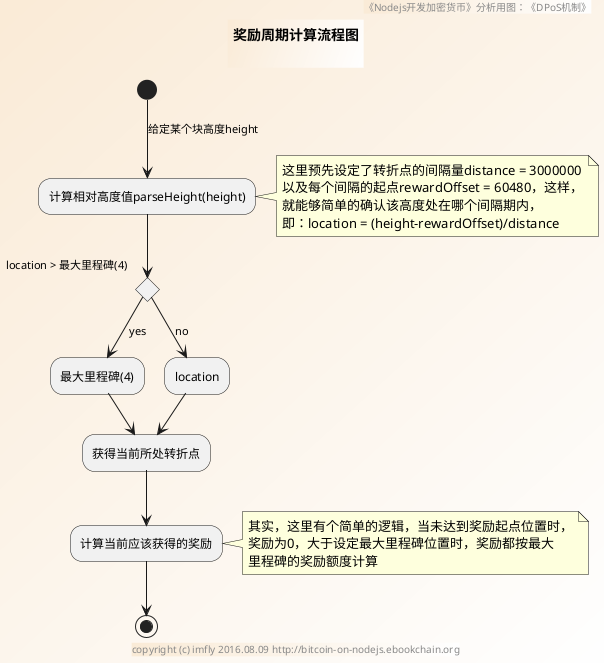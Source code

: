 @startuml ../../../styles/images/modules/dpos/milestones-activity.png
skinparam BorderColor #blue\9932CC
skinparam backgroundcolor AntiqueWhite/white

title
奖励周期计算流程图

end title

footer copyright (c) imfly 2016.08.09 http://bitcoin-on-nodejs.ebookchain.org
header 《Nodejs开发加密货币》分析用图：《DPoS机制》

(*) --> [给定某个块高度height] "计算相对高度值parseHeight(height)"

note right
这里预先设定了转折点的间隔量distance = 3000000
以及每个间隔的起点rewardOffset = 60480，这样，
就能够简单的确认该高度处在哪个间隔期内，
即：location = (height-rewardOffset)/distance
end note

if location > 最大里程碑(4) then
--> [yes] "最大里程碑(4)"
--> "获得当前所处转折点" as milestone
else
--> [no] location
--> milestone
endif

--> 计算当前应该获得的奖励

note right
其实，这里有个简单的逻辑，当未达到奖励起点位置时，
奖励为0，大于设定最大里程碑位置时，奖励都按最大
里程碑的奖励额度计算
end note

--> (*)
@enduml

